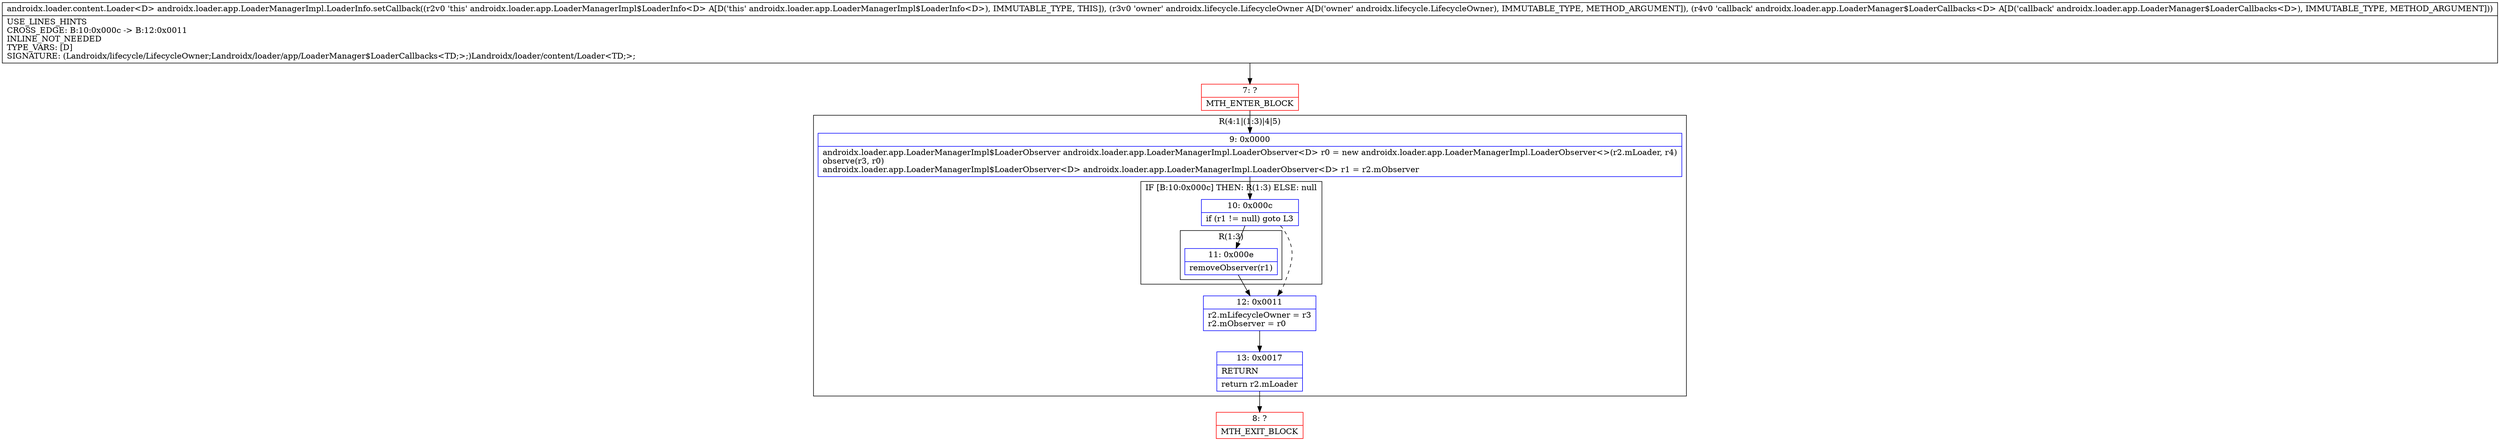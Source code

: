digraph "CFG forandroidx.loader.app.LoaderManagerImpl.LoaderInfo.setCallback(Landroidx\/lifecycle\/LifecycleOwner;Landroidx\/loader\/app\/LoaderManager$LoaderCallbacks;)Landroidx\/loader\/content\/Loader;" {
subgraph cluster_Region_1187420117 {
label = "R(4:1|(1:3)|4|5)";
node [shape=record,color=blue];
Node_9 [shape=record,label="{9\:\ 0x0000|androidx.loader.app.LoaderManagerImpl$LoaderObserver androidx.loader.app.LoaderManagerImpl.LoaderObserver\<D\> r0 = new androidx.loader.app.LoaderManagerImpl.LoaderObserver\<\>(r2.mLoader, r4)\lobserve(r3, r0)\landroidx.loader.app.LoaderManagerImpl$LoaderObserver\<D\> androidx.loader.app.LoaderManagerImpl.LoaderObserver\<D\> r1 = r2.mObserver\l}"];
subgraph cluster_IfRegion_540655982 {
label = "IF [B:10:0x000c] THEN: R(1:3) ELSE: null";
node [shape=record,color=blue];
Node_10 [shape=record,label="{10\:\ 0x000c|if (r1 != null) goto L3\l}"];
subgraph cluster_Region_161908704 {
label = "R(1:3)";
node [shape=record,color=blue];
Node_11 [shape=record,label="{11\:\ 0x000e|removeObserver(r1)\l}"];
}
}
Node_12 [shape=record,label="{12\:\ 0x0011|r2.mLifecycleOwner = r3\lr2.mObserver = r0\l}"];
Node_13 [shape=record,label="{13\:\ 0x0017|RETURN\l|return r2.mLoader\l}"];
}
Node_7 [shape=record,color=red,label="{7\:\ ?|MTH_ENTER_BLOCK\l}"];
Node_8 [shape=record,color=red,label="{8\:\ ?|MTH_EXIT_BLOCK\l}"];
MethodNode[shape=record,label="{androidx.loader.content.Loader\<D\> androidx.loader.app.LoaderManagerImpl.LoaderInfo.setCallback((r2v0 'this' androidx.loader.app.LoaderManagerImpl$LoaderInfo\<D\> A[D('this' androidx.loader.app.LoaderManagerImpl$LoaderInfo\<D\>), IMMUTABLE_TYPE, THIS]), (r3v0 'owner' androidx.lifecycle.LifecycleOwner A[D('owner' androidx.lifecycle.LifecycleOwner), IMMUTABLE_TYPE, METHOD_ARGUMENT]), (r4v0 'callback' androidx.loader.app.LoaderManager$LoaderCallbacks\<D\> A[D('callback' androidx.loader.app.LoaderManager$LoaderCallbacks\<D\>), IMMUTABLE_TYPE, METHOD_ARGUMENT]))  | USE_LINES_HINTS\lCROSS_EDGE: B:10:0x000c \-\> B:12:0x0011\lINLINE_NOT_NEEDED\lTYPE_VARS: [D]\lSIGNATURE: (Landroidx\/lifecycle\/LifecycleOwner;Landroidx\/loader\/app\/LoaderManager$LoaderCallbacks\<TD;\>;)Landroidx\/loader\/content\/Loader\<TD;\>;\l}"];
MethodNode -> Node_7;Node_9 -> Node_10;
Node_10 -> Node_11;
Node_10 -> Node_12[style=dashed];
Node_11 -> Node_12;
Node_12 -> Node_13;
Node_13 -> Node_8;
Node_7 -> Node_9;
}

